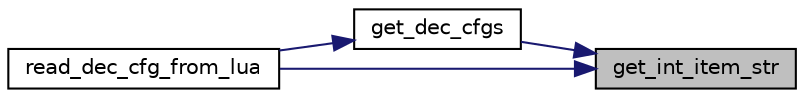 digraph "get_int_item_str"
{
 // INTERACTIVE_SVG=YES
 // LATEX_PDF_SIZE
  bgcolor="transparent";
  edge [fontname="Helvetica",fontsize="10",labelfontname="Helvetica",labelfontsize="10"];
  node [fontname="Helvetica",fontsize="10",shape=record];
  rankdir="RL";
  Node1 [label="get_int_item_str",height=0.2,width=0.4,color="black", fillcolor="grey75", style="filled", fontcolor="black",tooltip=" "];
  Node1 -> Node2 [dir="back",color="midnightblue",fontsize="10",style="solid",fontname="Helvetica"];
  Node2 [label="get_dec_cfgs",height=0.2,width=0.4,color="black",URL="$d2/de8/dec__lua__cfg_8c.html#ac8685e1275861fe4e5a0cf45e80093e9",tooltip=" "];
  Node2 -> Node3 [dir="back",color="midnightblue",fontsize="10",style="solid",fontname="Helvetica"];
  Node3 [label="read_dec_cfg_from_lua",height=0.2,width=0.4,color="black",URL="$d2/de8/dec__lua__cfg_8c.html#aa89fd9c5e0ec0ebeb8a4539cf0da4169",tooltip=" "];
  Node1 -> Node3 [dir="back",color="midnightblue",fontsize="10",style="solid",fontname="Helvetica"];
}
